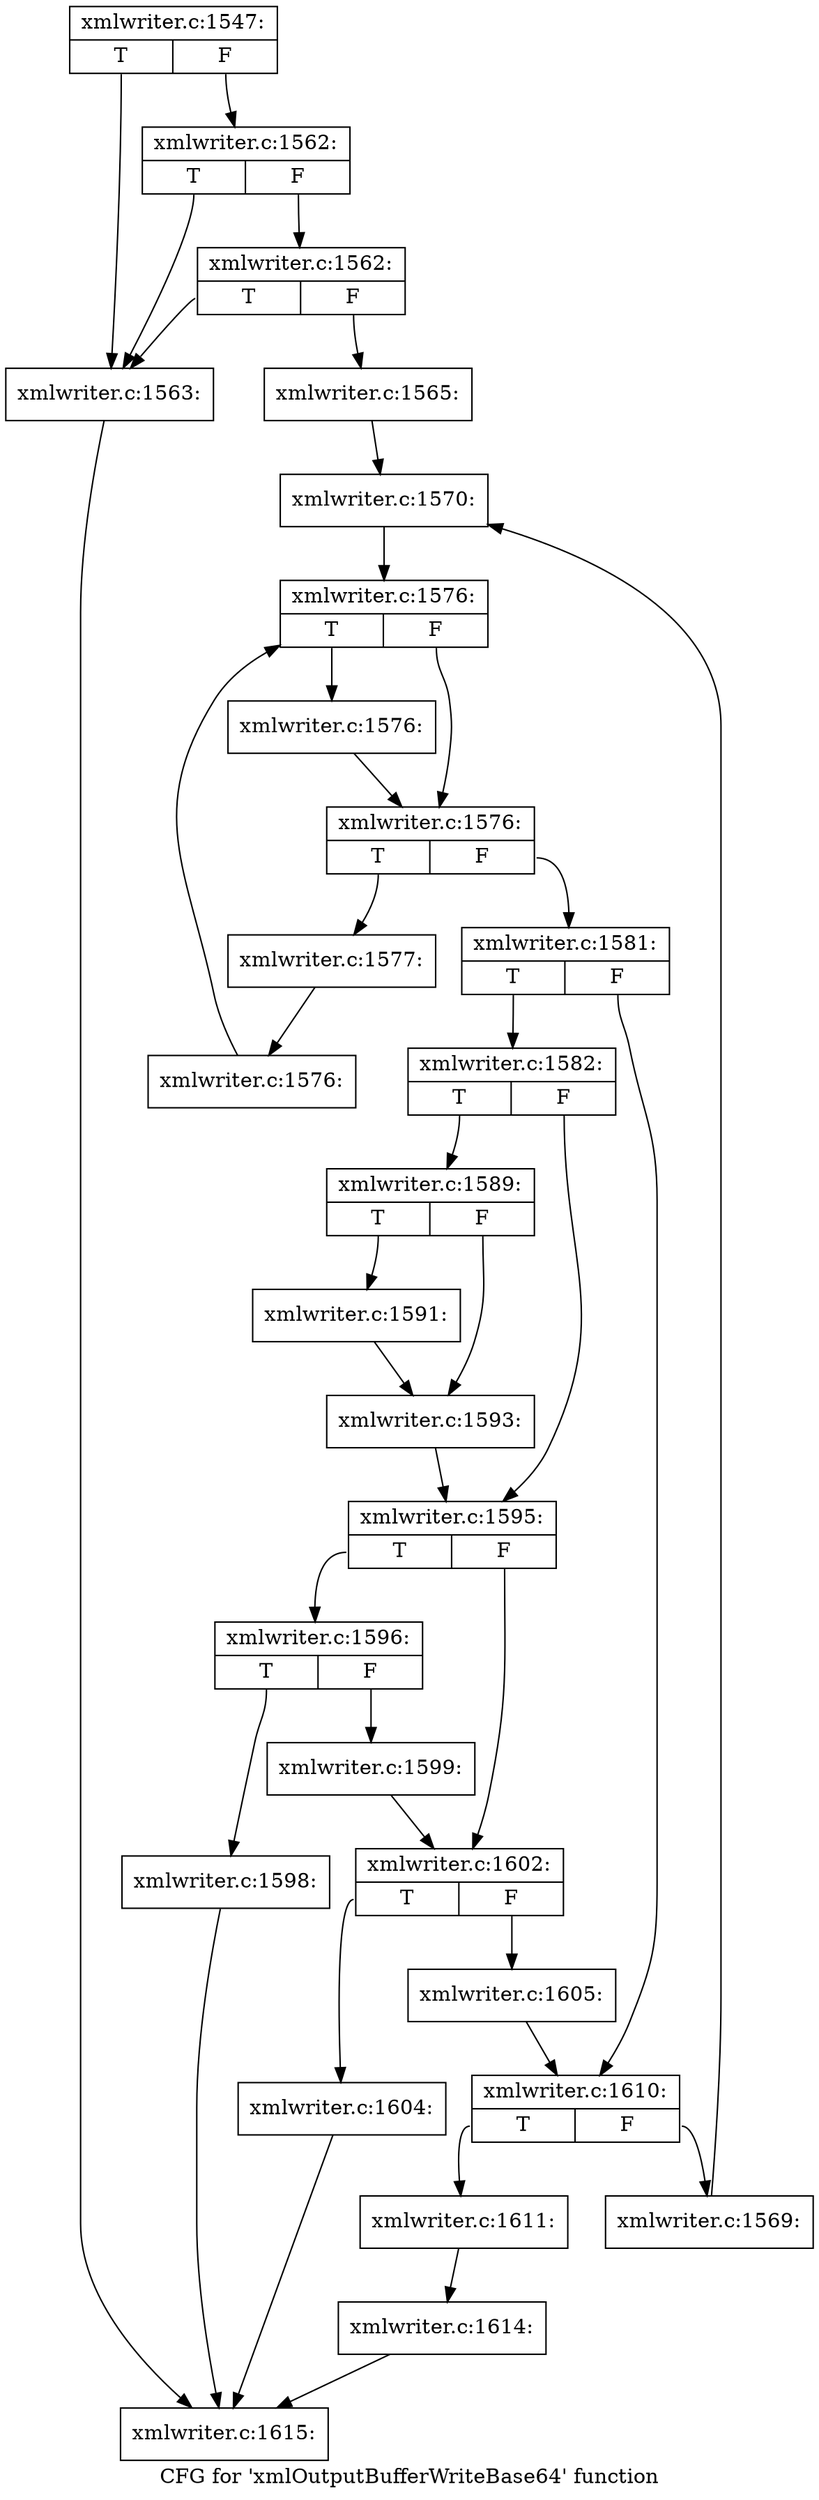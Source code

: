 digraph "CFG for 'xmlOutputBufferWriteBase64' function" {
	label="CFG for 'xmlOutputBufferWriteBase64' function";

	Node0x414eb90 [shape=record,label="{xmlwriter.c:1547:|{<s0>T|<s1>F}}"];
	Node0x414eb90:s0 -> Node0x4153a80;
	Node0x414eb90:s1 -> Node0x4153ba0;
	Node0x4153ba0 [shape=record,label="{xmlwriter.c:1562:|{<s0>T|<s1>F}}"];
	Node0x4153ba0:s0 -> Node0x4153a80;
	Node0x4153ba0:s1 -> Node0x4153b20;
	Node0x4153b20 [shape=record,label="{xmlwriter.c:1562:|{<s0>T|<s1>F}}"];
	Node0x4153b20:s0 -> Node0x4153a80;
	Node0x4153b20:s1 -> Node0x4153ad0;
	Node0x4153a80 [shape=record,label="{xmlwriter.c:1563:}"];
	Node0x4153a80 -> Node0x414d0b0;
	Node0x4153ad0 [shape=record,label="{xmlwriter.c:1565:}"];
	Node0x4153ad0 -> Node0x4154a60;
	Node0x4154a60 [shape=record,label="{xmlwriter.c:1570:}"];
	Node0x4154a60 -> Node0x4155f50;
	Node0x4155f50 [shape=record,label="{xmlwriter.c:1576:|{<s0>T|<s1>F}}"];
	Node0x4155f50:s0 -> Node0x3eb2b70;
	Node0x4155f50:s1 -> Node0x3eb2b20;
	Node0x3eb2b70 [shape=record,label="{xmlwriter.c:1576:}"];
	Node0x3eb2b70 -> Node0x3eb2b20;
	Node0x3eb2b20 [shape=record,label="{xmlwriter.c:1576:|{<s0>T|<s1>F}}"];
	Node0x3eb2b20:s0 -> Node0x3eb2aa0;
	Node0x3eb2b20:s1 -> Node0x4155db0;
	Node0x3eb2aa0 [shape=record,label="{xmlwriter.c:1577:}"];
	Node0x3eb2aa0 -> Node0x3eb2a10;
	Node0x3eb2a10 [shape=record,label="{xmlwriter.c:1576:}"];
	Node0x3eb2a10 -> Node0x4155f50;
	Node0x4155db0 [shape=record,label="{xmlwriter.c:1581:|{<s0>T|<s1>F}}"];
	Node0x4155db0:s0 -> Node0x4157910;
	Node0x4155db0:s1 -> Node0x4157960;
	Node0x4157910 [shape=record,label="{xmlwriter.c:1582:|{<s0>T|<s1>F}}"];
	Node0x4157910:s0 -> Node0x4159e40;
	Node0x4157910:s1 -> Node0x4159e90;
	Node0x4159e40 [shape=record,label="{xmlwriter.c:1589:|{<s0>T|<s1>F}}"];
	Node0x4159e40:s0 -> Node0x415a4b0;
	Node0x4159e40:s1 -> Node0x415a500;
	Node0x415a4b0 [shape=record,label="{xmlwriter.c:1591:}"];
	Node0x415a4b0 -> Node0x415a500;
	Node0x415a500 [shape=record,label="{xmlwriter.c:1593:}"];
	Node0x415a500 -> Node0x4159e90;
	Node0x4159e90 [shape=record,label="{xmlwriter.c:1595:|{<s0>T|<s1>F}}"];
	Node0x4159e90:s0 -> Node0x415abc0;
	Node0x4159e90:s1 -> Node0x415ac10;
	Node0x415abc0 [shape=record,label="{xmlwriter.c:1596:|{<s0>T|<s1>F}}"];
	Node0x415abc0:s0 -> Node0x415b3b0;
	Node0x415abc0:s1 -> Node0x415b400;
	Node0x415b3b0 [shape=record,label="{xmlwriter.c:1598:}"];
	Node0x415b3b0 -> Node0x414d0b0;
	Node0x415b400 [shape=record,label="{xmlwriter.c:1599:}"];
	Node0x415b400 -> Node0x415ac10;
	Node0x415ac10 [shape=record,label="{xmlwriter.c:1602:|{<s0>T|<s1>F}}"];
	Node0x415ac10:s0 -> Node0x415c0a0;
	Node0x415ac10:s1 -> Node0x415c0f0;
	Node0x415c0a0 [shape=record,label="{xmlwriter.c:1604:}"];
	Node0x415c0a0 -> Node0x414d0b0;
	Node0x415c0f0 [shape=record,label="{xmlwriter.c:1605:}"];
	Node0x415c0f0 -> Node0x4157960;
	Node0x4157960 [shape=record,label="{xmlwriter.c:1610:|{<s0>T|<s1>F}}"];
	Node0x4157960:s0 -> Node0x415cae0;
	Node0x4157960:s1 -> Node0x415cb30;
	Node0x415cae0 [shape=record,label="{xmlwriter.c:1611:}"];
	Node0x415cae0 -> Node0x41549a0;
	Node0x415cb30 [shape=record,label="{xmlwriter.c:1569:}"];
	Node0x415cb30 -> Node0x4154a60;
	Node0x41549a0 [shape=record,label="{xmlwriter.c:1614:}"];
	Node0x41549a0 -> Node0x414d0b0;
	Node0x414d0b0 [shape=record,label="{xmlwriter.c:1615:}"];
}
